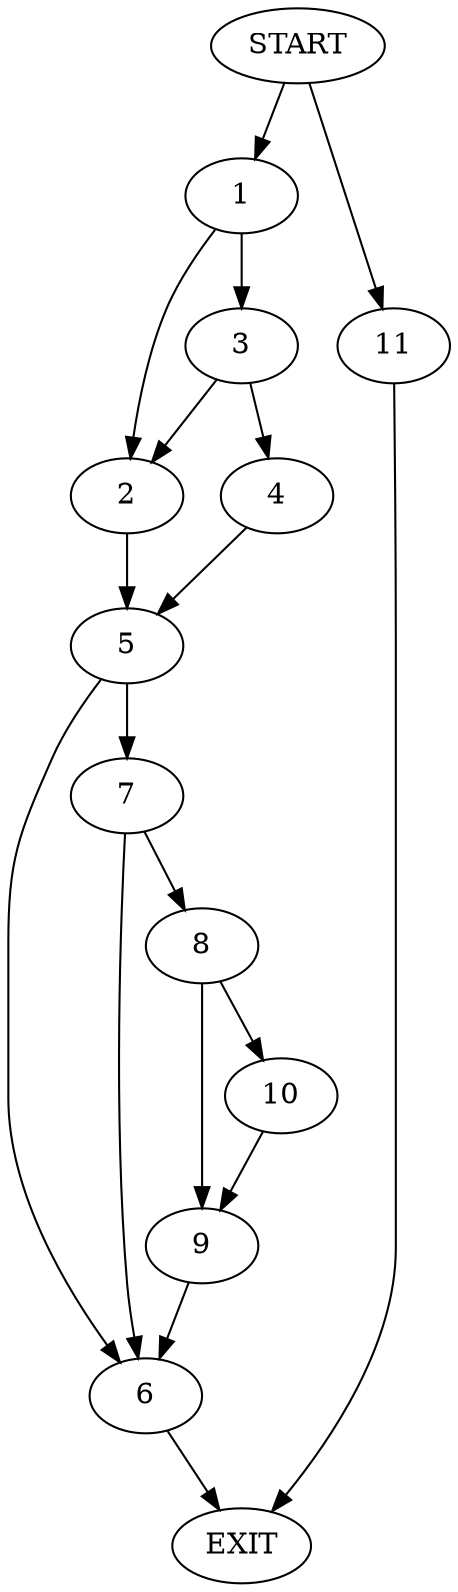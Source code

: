 digraph {
0 [label="START"]
12 [label="EXIT"]
0 -> 1
1 -> 2
1 -> 3
3 -> 2
3 -> 4
2 -> 5
4 -> 5
5 -> 6
5 -> 7
7 -> 6
7 -> 8
6 -> 12
8 -> 9
8 -> 10
9 -> 6
10 -> 9
0 -> 11
11 -> 12
}
